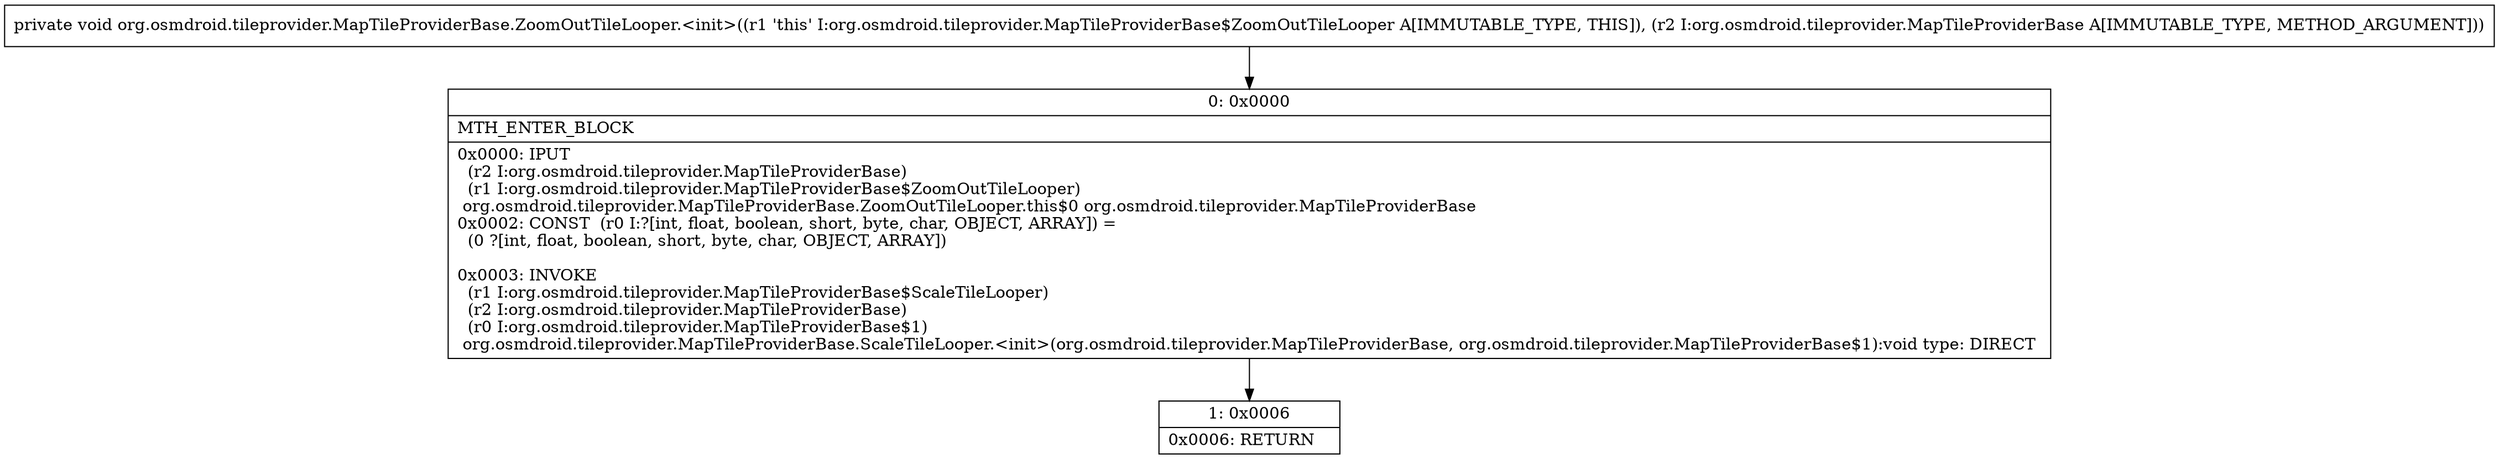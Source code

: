 digraph "CFG fororg.osmdroid.tileprovider.MapTileProviderBase.ZoomOutTileLooper.\<init\>(Lorg\/osmdroid\/tileprovider\/MapTileProviderBase;)V" {
Node_0 [shape=record,label="{0\:\ 0x0000|MTH_ENTER_BLOCK\l|0x0000: IPUT  \l  (r2 I:org.osmdroid.tileprovider.MapTileProviderBase)\l  (r1 I:org.osmdroid.tileprovider.MapTileProviderBase$ZoomOutTileLooper)\l org.osmdroid.tileprovider.MapTileProviderBase.ZoomOutTileLooper.this$0 org.osmdroid.tileprovider.MapTileProviderBase \l0x0002: CONST  (r0 I:?[int, float, boolean, short, byte, char, OBJECT, ARRAY]) = \l  (0 ?[int, float, boolean, short, byte, char, OBJECT, ARRAY])\l \l0x0003: INVOKE  \l  (r1 I:org.osmdroid.tileprovider.MapTileProviderBase$ScaleTileLooper)\l  (r2 I:org.osmdroid.tileprovider.MapTileProviderBase)\l  (r0 I:org.osmdroid.tileprovider.MapTileProviderBase$1)\l org.osmdroid.tileprovider.MapTileProviderBase.ScaleTileLooper.\<init\>(org.osmdroid.tileprovider.MapTileProviderBase, org.osmdroid.tileprovider.MapTileProviderBase$1):void type: DIRECT \l}"];
Node_1 [shape=record,label="{1\:\ 0x0006|0x0006: RETURN   \l}"];
MethodNode[shape=record,label="{private void org.osmdroid.tileprovider.MapTileProviderBase.ZoomOutTileLooper.\<init\>((r1 'this' I:org.osmdroid.tileprovider.MapTileProviderBase$ZoomOutTileLooper A[IMMUTABLE_TYPE, THIS]), (r2 I:org.osmdroid.tileprovider.MapTileProviderBase A[IMMUTABLE_TYPE, METHOD_ARGUMENT])) }"];
MethodNode -> Node_0;
Node_0 -> Node_1;
}

